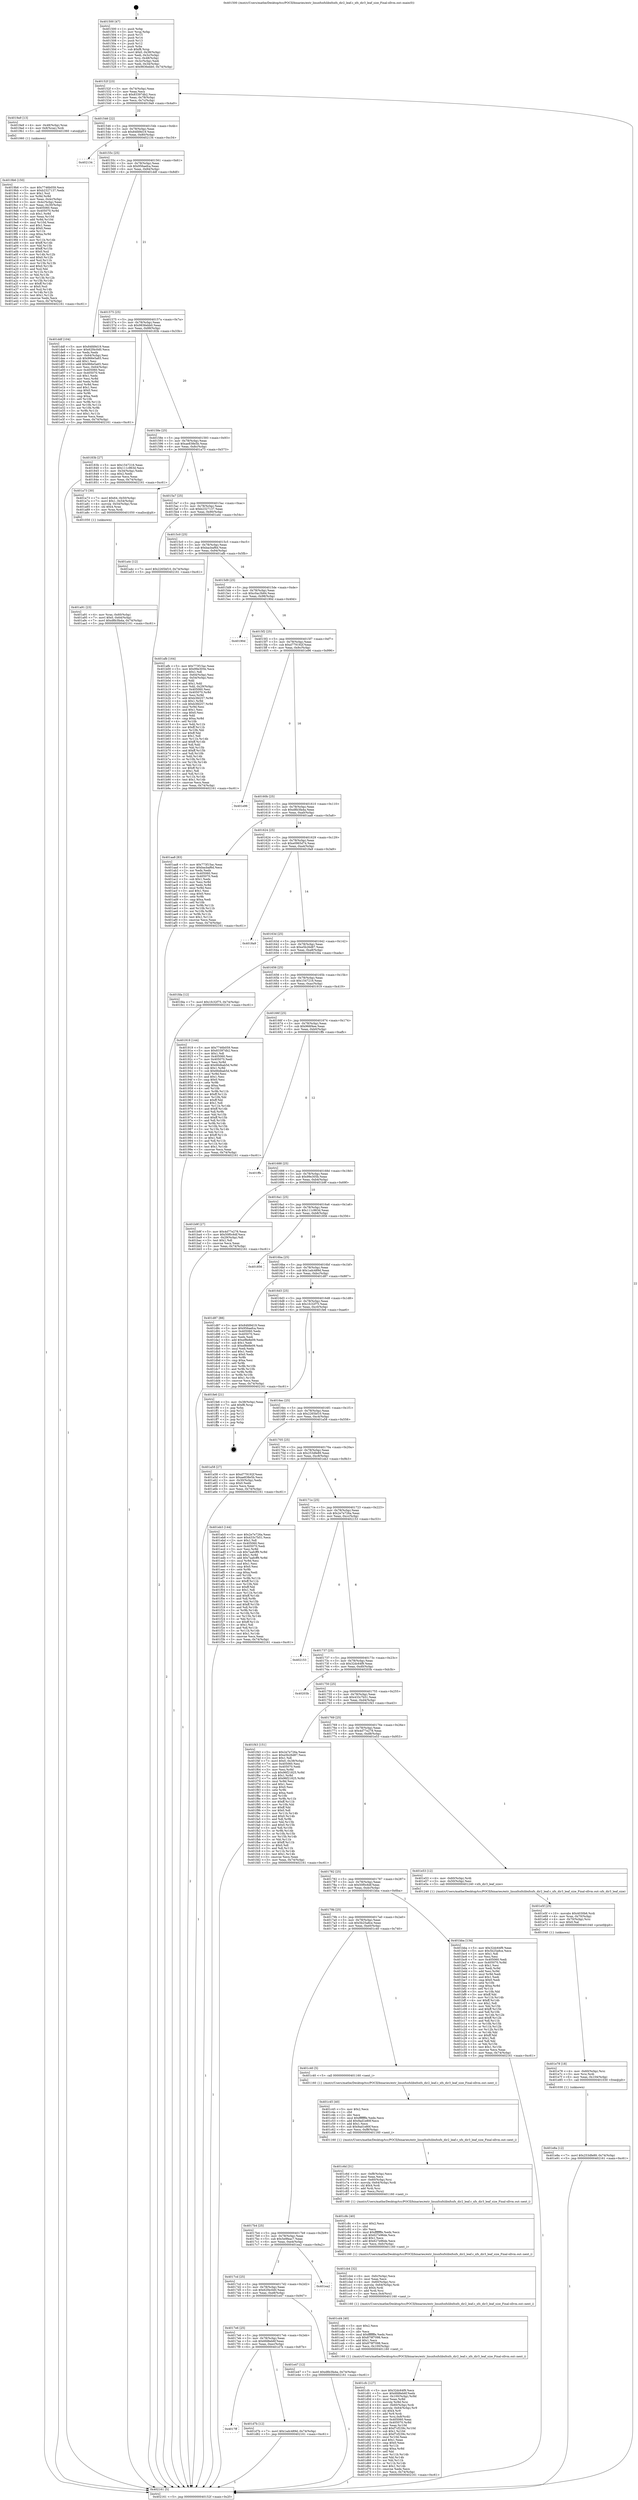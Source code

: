 digraph "0x401500" {
  label = "0x401500 (/mnt/c/Users/mathe/Desktop/tcc/POCII/binaries/extr_linuxfsxfslibxfsxfs_dir2_leaf.c_xfs_dir3_leaf_size_Final-ollvm.out::main(0))"
  labelloc = "t"
  node[shape=record]

  Entry [label="",width=0.3,height=0.3,shape=circle,fillcolor=black,style=filled]
  "0x40152f" [label="{
     0x40152f [23]\l
     | [instrs]\l
     &nbsp;&nbsp;0x40152f \<+3\>: mov -0x74(%rbp),%eax\l
     &nbsp;&nbsp;0x401532 \<+2\>: mov %eax,%ecx\l
     &nbsp;&nbsp;0x401534 \<+6\>: sub $0x83397db2,%ecx\l
     &nbsp;&nbsp;0x40153a \<+3\>: mov %eax,-0x78(%rbp)\l
     &nbsp;&nbsp;0x40153d \<+3\>: mov %ecx,-0x7c(%rbp)\l
     &nbsp;&nbsp;0x401540 \<+6\>: je 00000000004019a9 \<main+0x4a9\>\l
  }"]
  "0x4019a9" [label="{
     0x4019a9 [13]\l
     | [instrs]\l
     &nbsp;&nbsp;0x4019a9 \<+4\>: mov -0x48(%rbp),%rax\l
     &nbsp;&nbsp;0x4019ad \<+4\>: mov 0x8(%rax),%rdi\l
     &nbsp;&nbsp;0x4019b1 \<+5\>: call 0000000000401060 \<atoi@plt\>\l
     | [calls]\l
     &nbsp;&nbsp;0x401060 \{1\} (unknown)\l
  }"]
  "0x401546" [label="{
     0x401546 [22]\l
     | [instrs]\l
     &nbsp;&nbsp;0x401546 \<+5\>: jmp 000000000040154b \<main+0x4b\>\l
     &nbsp;&nbsp;0x40154b \<+3\>: mov -0x78(%rbp),%eax\l
     &nbsp;&nbsp;0x40154e \<+5\>: sub $0x84fd9d19,%eax\l
     &nbsp;&nbsp;0x401553 \<+3\>: mov %eax,-0x80(%rbp)\l
     &nbsp;&nbsp;0x401556 \<+6\>: je 0000000000402134 \<main+0xc34\>\l
  }"]
  Exit [label="",width=0.3,height=0.3,shape=circle,fillcolor=black,style=filled,peripheries=2]
  "0x402134" [label="{
     0x402134\l
  }", style=dashed]
  "0x40155c" [label="{
     0x40155c [25]\l
     | [instrs]\l
     &nbsp;&nbsp;0x40155c \<+5\>: jmp 0000000000401561 \<main+0x61\>\l
     &nbsp;&nbsp;0x401561 \<+3\>: mov -0x78(%rbp),%eax\l
     &nbsp;&nbsp;0x401564 \<+5\>: sub $0x956aefca,%eax\l
     &nbsp;&nbsp;0x401569 \<+6\>: mov %eax,-0x84(%rbp)\l
     &nbsp;&nbsp;0x40156f \<+6\>: je 0000000000401ddf \<main+0x8df\>\l
  }"]
  "0x401e8a" [label="{
     0x401e8a [12]\l
     | [instrs]\l
     &nbsp;&nbsp;0x401e8a \<+7\>: movl $0x253dfe89,-0x74(%rbp)\l
     &nbsp;&nbsp;0x401e91 \<+5\>: jmp 0000000000402161 \<main+0xc61\>\l
  }"]
  "0x401ddf" [label="{
     0x401ddf [104]\l
     | [instrs]\l
     &nbsp;&nbsp;0x401ddf \<+5\>: mov $0x84fd9d19,%eax\l
     &nbsp;&nbsp;0x401de4 \<+5\>: mov $0x62f4c0d0,%ecx\l
     &nbsp;&nbsp;0x401de9 \<+2\>: xor %edx,%edx\l
     &nbsp;&nbsp;0x401deb \<+3\>: mov -0x64(%rbp),%esi\l
     &nbsp;&nbsp;0x401dee \<+6\>: sub $0x966e5a65,%esi\l
     &nbsp;&nbsp;0x401df4 \<+3\>: add $0x1,%esi\l
     &nbsp;&nbsp;0x401df7 \<+6\>: add $0x966e5a65,%esi\l
     &nbsp;&nbsp;0x401dfd \<+3\>: mov %esi,-0x64(%rbp)\l
     &nbsp;&nbsp;0x401e00 \<+7\>: mov 0x405060,%esi\l
     &nbsp;&nbsp;0x401e07 \<+7\>: mov 0x405070,%edi\l
     &nbsp;&nbsp;0x401e0e \<+3\>: sub $0x1,%edx\l
     &nbsp;&nbsp;0x401e11 \<+3\>: mov %esi,%r8d\l
     &nbsp;&nbsp;0x401e14 \<+3\>: add %edx,%r8d\l
     &nbsp;&nbsp;0x401e17 \<+4\>: imul %r8d,%esi\l
     &nbsp;&nbsp;0x401e1b \<+3\>: and $0x1,%esi\l
     &nbsp;&nbsp;0x401e1e \<+3\>: cmp $0x0,%esi\l
     &nbsp;&nbsp;0x401e21 \<+4\>: sete %r9b\l
     &nbsp;&nbsp;0x401e25 \<+3\>: cmp $0xa,%edi\l
     &nbsp;&nbsp;0x401e28 \<+4\>: setl %r10b\l
     &nbsp;&nbsp;0x401e2c \<+3\>: mov %r9b,%r11b\l
     &nbsp;&nbsp;0x401e2f \<+3\>: and %r10b,%r11b\l
     &nbsp;&nbsp;0x401e32 \<+3\>: xor %r10b,%r9b\l
     &nbsp;&nbsp;0x401e35 \<+3\>: or %r9b,%r11b\l
     &nbsp;&nbsp;0x401e38 \<+4\>: test $0x1,%r11b\l
     &nbsp;&nbsp;0x401e3c \<+3\>: cmovne %ecx,%eax\l
     &nbsp;&nbsp;0x401e3f \<+3\>: mov %eax,-0x74(%rbp)\l
     &nbsp;&nbsp;0x401e42 \<+5\>: jmp 0000000000402161 \<main+0xc61\>\l
  }"]
  "0x401575" [label="{
     0x401575 [25]\l
     | [instrs]\l
     &nbsp;&nbsp;0x401575 \<+5\>: jmp 000000000040157a \<main+0x7a\>\l
     &nbsp;&nbsp;0x40157a \<+3\>: mov -0x78(%rbp),%eax\l
     &nbsp;&nbsp;0x40157d \<+5\>: sub $0x9836ebb0,%eax\l
     &nbsp;&nbsp;0x401582 \<+6\>: mov %eax,-0x88(%rbp)\l
     &nbsp;&nbsp;0x401588 \<+6\>: je 000000000040183b \<main+0x33b\>\l
  }"]
  "0x401e78" [label="{
     0x401e78 [18]\l
     | [instrs]\l
     &nbsp;&nbsp;0x401e78 \<+4\>: mov -0x60(%rbp),%rsi\l
     &nbsp;&nbsp;0x401e7c \<+3\>: mov %rsi,%rdi\l
     &nbsp;&nbsp;0x401e7f \<+6\>: mov %eax,-0x104(%rbp)\l
     &nbsp;&nbsp;0x401e85 \<+5\>: call 0000000000401030 \<free@plt\>\l
     | [calls]\l
     &nbsp;&nbsp;0x401030 \{1\} (unknown)\l
  }"]
  "0x40183b" [label="{
     0x40183b [27]\l
     | [instrs]\l
     &nbsp;&nbsp;0x40183b \<+5\>: mov $0x1547216,%eax\l
     &nbsp;&nbsp;0x401840 \<+5\>: mov $0x111c963d,%ecx\l
     &nbsp;&nbsp;0x401845 \<+3\>: mov -0x34(%rbp),%edx\l
     &nbsp;&nbsp;0x401848 \<+3\>: cmp $0x2,%edx\l
     &nbsp;&nbsp;0x40184b \<+3\>: cmovne %ecx,%eax\l
     &nbsp;&nbsp;0x40184e \<+3\>: mov %eax,-0x74(%rbp)\l
     &nbsp;&nbsp;0x401851 \<+5\>: jmp 0000000000402161 \<main+0xc61\>\l
  }"]
  "0x40158e" [label="{
     0x40158e [25]\l
     | [instrs]\l
     &nbsp;&nbsp;0x40158e \<+5\>: jmp 0000000000401593 \<main+0x93\>\l
     &nbsp;&nbsp;0x401593 \<+3\>: mov -0x78(%rbp),%eax\l
     &nbsp;&nbsp;0x401596 \<+5\>: sub $0xae838e5b,%eax\l
     &nbsp;&nbsp;0x40159b \<+6\>: mov %eax,-0x8c(%rbp)\l
     &nbsp;&nbsp;0x4015a1 \<+6\>: je 0000000000401a73 \<main+0x573\>\l
  }"]
  "0x402161" [label="{
     0x402161 [5]\l
     | [instrs]\l
     &nbsp;&nbsp;0x402161 \<+5\>: jmp 000000000040152f \<main+0x2f\>\l
  }"]
  "0x401500" [label="{
     0x401500 [47]\l
     | [instrs]\l
     &nbsp;&nbsp;0x401500 \<+1\>: push %rbp\l
     &nbsp;&nbsp;0x401501 \<+3\>: mov %rsp,%rbp\l
     &nbsp;&nbsp;0x401504 \<+2\>: push %r15\l
     &nbsp;&nbsp;0x401506 \<+2\>: push %r14\l
     &nbsp;&nbsp;0x401508 \<+2\>: push %r13\l
     &nbsp;&nbsp;0x40150a \<+2\>: push %r12\l
     &nbsp;&nbsp;0x40150c \<+1\>: push %rbx\l
     &nbsp;&nbsp;0x40150d \<+7\>: sub $0xf8,%rsp\l
     &nbsp;&nbsp;0x401514 \<+7\>: movl $0x0,-0x38(%rbp)\l
     &nbsp;&nbsp;0x40151b \<+3\>: mov %edi,-0x3c(%rbp)\l
     &nbsp;&nbsp;0x40151e \<+4\>: mov %rsi,-0x48(%rbp)\l
     &nbsp;&nbsp;0x401522 \<+3\>: mov -0x3c(%rbp),%edi\l
     &nbsp;&nbsp;0x401525 \<+3\>: mov %edi,-0x34(%rbp)\l
     &nbsp;&nbsp;0x401528 \<+7\>: movl $0x9836ebb0,-0x74(%rbp)\l
  }"]
  "0x401e5f" [label="{
     0x401e5f [25]\l
     | [instrs]\l
     &nbsp;&nbsp;0x401e5f \<+10\>: movabs $0x4030b6,%rdi\l
     &nbsp;&nbsp;0x401e69 \<+4\>: mov %rax,-0x70(%rbp)\l
     &nbsp;&nbsp;0x401e6d \<+4\>: mov -0x70(%rbp),%rsi\l
     &nbsp;&nbsp;0x401e71 \<+2\>: mov $0x0,%al\l
     &nbsp;&nbsp;0x401e73 \<+5\>: call 0000000000401040 \<printf@plt\>\l
     | [calls]\l
     &nbsp;&nbsp;0x401040 \{1\} (unknown)\l
  }"]
  "0x401a73" [label="{
     0x401a73 [30]\l
     | [instrs]\l
     &nbsp;&nbsp;0x401a73 \<+7\>: movl $0x64,-0x50(%rbp)\l
     &nbsp;&nbsp;0x401a7a \<+7\>: movl $0x1,-0x54(%rbp)\l
     &nbsp;&nbsp;0x401a81 \<+4\>: movslq -0x54(%rbp),%rax\l
     &nbsp;&nbsp;0x401a85 \<+4\>: shl $0x4,%rax\l
     &nbsp;&nbsp;0x401a89 \<+3\>: mov %rax,%rdi\l
     &nbsp;&nbsp;0x401a8c \<+5\>: call 0000000000401050 \<malloc@plt\>\l
     | [calls]\l
     &nbsp;&nbsp;0x401050 \{1\} (unknown)\l
  }"]
  "0x4015a7" [label="{
     0x4015a7 [25]\l
     | [instrs]\l
     &nbsp;&nbsp;0x4015a7 \<+5\>: jmp 00000000004015ac \<main+0xac\>\l
     &nbsp;&nbsp;0x4015ac \<+3\>: mov -0x78(%rbp),%eax\l
     &nbsp;&nbsp;0x4015af \<+5\>: sub $0xb2327137,%eax\l
     &nbsp;&nbsp;0x4015b4 \<+6\>: mov %eax,-0x90(%rbp)\l
     &nbsp;&nbsp;0x4015ba \<+6\>: je 0000000000401a4c \<main+0x54c\>\l
  }"]
  "0x4017ff" [label="{
     0x4017ff\l
  }", style=dashed]
  "0x401a4c" [label="{
     0x401a4c [12]\l
     | [instrs]\l
     &nbsp;&nbsp;0x401a4c \<+7\>: movl $0x2265bf10,-0x74(%rbp)\l
     &nbsp;&nbsp;0x401a53 \<+5\>: jmp 0000000000402161 \<main+0xc61\>\l
  }"]
  "0x4015c0" [label="{
     0x4015c0 [25]\l
     | [instrs]\l
     &nbsp;&nbsp;0x4015c0 \<+5\>: jmp 00000000004015c5 \<main+0xc5\>\l
     &nbsp;&nbsp;0x4015c5 \<+3\>: mov -0x78(%rbp),%eax\l
     &nbsp;&nbsp;0x4015c8 \<+5\>: sub $0xbacbaf6d,%eax\l
     &nbsp;&nbsp;0x4015cd \<+6\>: mov %eax,-0x94(%rbp)\l
     &nbsp;&nbsp;0x4015d3 \<+6\>: je 0000000000401afb \<main+0x5fb\>\l
  }"]
  "0x401d7b" [label="{
     0x401d7b [12]\l
     | [instrs]\l
     &nbsp;&nbsp;0x401d7b \<+7\>: movl $0x1adc489d,-0x74(%rbp)\l
     &nbsp;&nbsp;0x401d82 \<+5\>: jmp 0000000000402161 \<main+0xc61\>\l
  }"]
  "0x401afb" [label="{
     0x401afb [164]\l
     | [instrs]\l
     &nbsp;&nbsp;0x401afb \<+5\>: mov $0x773f15ac,%eax\l
     &nbsp;&nbsp;0x401b00 \<+5\>: mov $0x99e305b,%ecx\l
     &nbsp;&nbsp;0x401b05 \<+2\>: mov $0x1,%dl\l
     &nbsp;&nbsp;0x401b07 \<+3\>: mov -0x64(%rbp),%esi\l
     &nbsp;&nbsp;0x401b0a \<+3\>: cmp -0x54(%rbp),%esi\l
     &nbsp;&nbsp;0x401b0d \<+4\>: setl %dil\l
     &nbsp;&nbsp;0x401b11 \<+4\>: and $0x1,%dil\l
     &nbsp;&nbsp;0x401b15 \<+4\>: mov %dil,-0x29(%rbp)\l
     &nbsp;&nbsp;0x401b19 \<+7\>: mov 0x405060,%esi\l
     &nbsp;&nbsp;0x401b20 \<+8\>: mov 0x405070,%r8d\l
     &nbsp;&nbsp;0x401b28 \<+3\>: mov %esi,%r9d\l
     &nbsp;&nbsp;0x401b2b \<+7\>: add $0xb3fd257,%r9d\l
     &nbsp;&nbsp;0x401b32 \<+4\>: sub $0x1,%r9d\l
     &nbsp;&nbsp;0x401b36 \<+7\>: sub $0xb3fd257,%r9d\l
     &nbsp;&nbsp;0x401b3d \<+4\>: imul %r9d,%esi\l
     &nbsp;&nbsp;0x401b41 \<+3\>: and $0x1,%esi\l
     &nbsp;&nbsp;0x401b44 \<+3\>: cmp $0x0,%esi\l
     &nbsp;&nbsp;0x401b47 \<+4\>: sete %dil\l
     &nbsp;&nbsp;0x401b4b \<+4\>: cmp $0xa,%r8d\l
     &nbsp;&nbsp;0x401b4f \<+4\>: setl %r10b\l
     &nbsp;&nbsp;0x401b53 \<+3\>: mov %dil,%r11b\l
     &nbsp;&nbsp;0x401b56 \<+4\>: xor $0xff,%r11b\l
     &nbsp;&nbsp;0x401b5a \<+3\>: mov %r10b,%bl\l
     &nbsp;&nbsp;0x401b5d \<+3\>: xor $0xff,%bl\l
     &nbsp;&nbsp;0x401b60 \<+3\>: xor $0x1,%dl\l
     &nbsp;&nbsp;0x401b63 \<+3\>: mov %r11b,%r14b\l
     &nbsp;&nbsp;0x401b66 \<+4\>: and $0xff,%r14b\l
     &nbsp;&nbsp;0x401b6a \<+3\>: and %dl,%dil\l
     &nbsp;&nbsp;0x401b6d \<+3\>: mov %bl,%r15b\l
     &nbsp;&nbsp;0x401b70 \<+4\>: and $0xff,%r15b\l
     &nbsp;&nbsp;0x401b74 \<+3\>: and %dl,%r10b\l
     &nbsp;&nbsp;0x401b77 \<+3\>: or %dil,%r14b\l
     &nbsp;&nbsp;0x401b7a \<+3\>: or %r10b,%r15b\l
     &nbsp;&nbsp;0x401b7d \<+3\>: xor %r15b,%r14b\l
     &nbsp;&nbsp;0x401b80 \<+3\>: or %bl,%r11b\l
     &nbsp;&nbsp;0x401b83 \<+4\>: xor $0xff,%r11b\l
     &nbsp;&nbsp;0x401b87 \<+3\>: or $0x1,%dl\l
     &nbsp;&nbsp;0x401b8a \<+3\>: and %dl,%r11b\l
     &nbsp;&nbsp;0x401b8d \<+3\>: or %r11b,%r14b\l
     &nbsp;&nbsp;0x401b90 \<+4\>: test $0x1,%r14b\l
     &nbsp;&nbsp;0x401b94 \<+3\>: cmovne %ecx,%eax\l
     &nbsp;&nbsp;0x401b97 \<+3\>: mov %eax,-0x74(%rbp)\l
     &nbsp;&nbsp;0x401b9a \<+5\>: jmp 0000000000402161 \<main+0xc61\>\l
  }"]
  "0x4015d9" [label="{
     0x4015d9 [25]\l
     | [instrs]\l
     &nbsp;&nbsp;0x4015d9 \<+5\>: jmp 00000000004015de \<main+0xde\>\l
     &nbsp;&nbsp;0x4015de \<+3\>: mov -0x78(%rbp),%eax\l
     &nbsp;&nbsp;0x4015e1 \<+5\>: sub $0xc0ac3b84,%eax\l
     &nbsp;&nbsp;0x4015e6 \<+6\>: mov %eax,-0x98(%rbp)\l
     &nbsp;&nbsp;0x4015ec \<+6\>: je 000000000040190d \<main+0x40d\>\l
  }"]
  "0x4017e6" [label="{
     0x4017e6 [25]\l
     | [instrs]\l
     &nbsp;&nbsp;0x4017e6 \<+5\>: jmp 00000000004017eb \<main+0x2eb\>\l
     &nbsp;&nbsp;0x4017eb \<+3\>: mov -0x78(%rbp),%eax\l
     &nbsp;&nbsp;0x4017ee \<+5\>: sub $0x6fd8eb6f,%eax\l
     &nbsp;&nbsp;0x4017f3 \<+6\>: mov %eax,-0xec(%rbp)\l
     &nbsp;&nbsp;0x4017f9 \<+6\>: je 0000000000401d7b \<main+0x87b\>\l
  }"]
  "0x40190d" [label="{
     0x40190d\l
  }", style=dashed]
  "0x4015f2" [label="{
     0x4015f2 [25]\l
     | [instrs]\l
     &nbsp;&nbsp;0x4015f2 \<+5\>: jmp 00000000004015f7 \<main+0xf7\>\l
     &nbsp;&nbsp;0x4015f7 \<+3\>: mov -0x78(%rbp),%eax\l
     &nbsp;&nbsp;0x4015fa \<+5\>: sub $0xd779192f,%eax\l
     &nbsp;&nbsp;0x4015ff \<+6\>: mov %eax,-0x9c(%rbp)\l
     &nbsp;&nbsp;0x401605 \<+6\>: je 0000000000401e96 \<main+0x996\>\l
  }"]
  "0x401e47" [label="{
     0x401e47 [12]\l
     | [instrs]\l
     &nbsp;&nbsp;0x401e47 \<+7\>: movl $0xd8b3fa4a,-0x74(%rbp)\l
     &nbsp;&nbsp;0x401e4e \<+5\>: jmp 0000000000402161 \<main+0xc61\>\l
  }"]
  "0x401e96" [label="{
     0x401e96\l
  }", style=dashed]
  "0x40160b" [label="{
     0x40160b [25]\l
     | [instrs]\l
     &nbsp;&nbsp;0x40160b \<+5\>: jmp 0000000000401610 \<main+0x110\>\l
     &nbsp;&nbsp;0x401610 \<+3\>: mov -0x78(%rbp),%eax\l
     &nbsp;&nbsp;0x401613 \<+5\>: sub $0xd8b3fa4a,%eax\l
     &nbsp;&nbsp;0x401618 \<+6\>: mov %eax,-0xa0(%rbp)\l
     &nbsp;&nbsp;0x40161e \<+6\>: je 0000000000401aa8 \<main+0x5a8\>\l
  }"]
  "0x4017cd" [label="{
     0x4017cd [25]\l
     | [instrs]\l
     &nbsp;&nbsp;0x4017cd \<+5\>: jmp 00000000004017d2 \<main+0x2d2\>\l
     &nbsp;&nbsp;0x4017d2 \<+3\>: mov -0x78(%rbp),%eax\l
     &nbsp;&nbsp;0x4017d5 \<+5\>: sub $0x62f4c0d0,%eax\l
     &nbsp;&nbsp;0x4017da \<+6\>: mov %eax,-0xe8(%rbp)\l
     &nbsp;&nbsp;0x4017e0 \<+6\>: je 0000000000401e47 \<main+0x947\>\l
  }"]
  "0x401aa8" [label="{
     0x401aa8 [83]\l
     | [instrs]\l
     &nbsp;&nbsp;0x401aa8 \<+5\>: mov $0x773f15ac,%eax\l
     &nbsp;&nbsp;0x401aad \<+5\>: mov $0xbacbaf6d,%ecx\l
     &nbsp;&nbsp;0x401ab2 \<+2\>: xor %edx,%edx\l
     &nbsp;&nbsp;0x401ab4 \<+7\>: mov 0x405060,%esi\l
     &nbsp;&nbsp;0x401abb \<+7\>: mov 0x405070,%edi\l
     &nbsp;&nbsp;0x401ac2 \<+3\>: sub $0x1,%edx\l
     &nbsp;&nbsp;0x401ac5 \<+3\>: mov %esi,%r8d\l
     &nbsp;&nbsp;0x401ac8 \<+3\>: add %edx,%r8d\l
     &nbsp;&nbsp;0x401acb \<+4\>: imul %r8d,%esi\l
     &nbsp;&nbsp;0x401acf \<+3\>: and $0x1,%esi\l
     &nbsp;&nbsp;0x401ad2 \<+3\>: cmp $0x0,%esi\l
     &nbsp;&nbsp;0x401ad5 \<+4\>: sete %r9b\l
     &nbsp;&nbsp;0x401ad9 \<+3\>: cmp $0xa,%edi\l
     &nbsp;&nbsp;0x401adc \<+4\>: setl %r10b\l
     &nbsp;&nbsp;0x401ae0 \<+3\>: mov %r9b,%r11b\l
     &nbsp;&nbsp;0x401ae3 \<+3\>: and %r10b,%r11b\l
     &nbsp;&nbsp;0x401ae6 \<+3\>: xor %r10b,%r9b\l
     &nbsp;&nbsp;0x401ae9 \<+3\>: or %r9b,%r11b\l
     &nbsp;&nbsp;0x401aec \<+4\>: test $0x1,%r11b\l
     &nbsp;&nbsp;0x401af0 \<+3\>: cmovne %ecx,%eax\l
     &nbsp;&nbsp;0x401af3 \<+3\>: mov %eax,-0x74(%rbp)\l
     &nbsp;&nbsp;0x401af6 \<+5\>: jmp 0000000000402161 \<main+0xc61\>\l
  }"]
  "0x401624" [label="{
     0x401624 [25]\l
     | [instrs]\l
     &nbsp;&nbsp;0x401624 \<+5\>: jmp 0000000000401629 \<main+0x129\>\l
     &nbsp;&nbsp;0x401629 \<+3\>: mov -0x78(%rbp),%eax\l
     &nbsp;&nbsp;0x40162c \<+5\>: sub $0xe0965d74,%eax\l
     &nbsp;&nbsp;0x401631 \<+6\>: mov %eax,-0xa4(%rbp)\l
     &nbsp;&nbsp;0x401637 \<+6\>: je 00000000004018a9 \<main+0x3a9\>\l
  }"]
  "0x401ea2" [label="{
     0x401ea2\l
  }", style=dashed]
  "0x4018a9" [label="{
     0x4018a9\l
  }", style=dashed]
  "0x40163d" [label="{
     0x40163d [25]\l
     | [instrs]\l
     &nbsp;&nbsp;0x40163d \<+5\>: jmp 0000000000401642 \<main+0x142\>\l
     &nbsp;&nbsp;0x401642 \<+3\>: mov -0x78(%rbp),%eax\l
     &nbsp;&nbsp;0x401645 \<+5\>: sub $0xe5b26d87,%eax\l
     &nbsp;&nbsp;0x40164a \<+6\>: mov %eax,-0xa8(%rbp)\l
     &nbsp;&nbsp;0x401650 \<+6\>: je 0000000000401fda \<main+0xada\>\l
  }"]
  "0x401cfc" [label="{
     0x401cfc [127]\l
     | [instrs]\l
     &nbsp;&nbsp;0x401cfc \<+5\>: mov $0x32dc64f9,%ecx\l
     &nbsp;&nbsp;0x401d01 \<+5\>: mov $0x6fd8eb6f,%edx\l
     &nbsp;&nbsp;0x401d06 \<+7\>: mov -0x100(%rbp),%r8d\l
     &nbsp;&nbsp;0x401d0d \<+4\>: imul %eax,%r8d\l
     &nbsp;&nbsp;0x401d11 \<+3\>: movslq %r8d,%rsi\l
     &nbsp;&nbsp;0x401d14 \<+4\>: mov -0x60(%rbp),%rdi\l
     &nbsp;&nbsp;0x401d18 \<+4\>: movslq -0x64(%rbp),%r9\l
     &nbsp;&nbsp;0x401d1c \<+4\>: shl $0x4,%r9\l
     &nbsp;&nbsp;0x401d20 \<+3\>: add %r9,%rdi\l
     &nbsp;&nbsp;0x401d23 \<+4\>: mov %rsi,0x8(%rdi)\l
     &nbsp;&nbsp;0x401d27 \<+7\>: mov 0x405060,%eax\l
     &nbsp;&nbsp;0x401d2e \<+8\>: mov 0x405070,%r8d\l
     &nbsp;&nbsp;0x401d36 \<+3\>: mov %eax,%r10d\l
     &nbsp;&nbsp;0x401d39 \<+7\>: add $0xf7cf239c,%r10d\l
     &nbsp;&nbsp;0x401d40 \<+4\>: sub $0x1,%r10d\l
     &nbsp;&nbsp;0x401d44 \<+7\>: sub $0xf7cf239c,%r10d\l
     &nbsp;&nbsp;0x401d4b \<+4\>: imul %r10d,%eax\l
     &nbsp;&nbsp;0x401d4f \<+3\>: and $0x1,%eax\l
     &nbsp;&nbsp;0x401d52 \<+3\>: cmp $0x0,%eax\l
     &nbsp;&nbsp;0x401d55 \<+4\>: sete %r11b\l
     &nbsp;&nbsp;0x401d59 \<+4\>: cmp $0xa,%r8d\l
     &nbsp;&nbsp;0x401d5d \<+3\>: setl %bl\l
     &nbsp;&nbsp;0x401d60 \<+3\>: mov %r11b,%r14b\l
     &nbsp;&nbsp;0x401d63 \<+3\>: and %bl,%r14b\l
     &nbsp;&nbsp;0x401d66 \<+3\>: xor %bl,%r11b\l
     &nbsp;&nbsp;0x401d69 \<+3\>: or %r11b,%r14b\l
     &nbsp;&nbsp;0x401d6c \<+4\>: test $0x1,%r14b\l
     &nbsp;&nbsp;0x401d70 \<+3\>: cmovne %edx,%ecx\l
     &nbsp;&nbsp;0x401d73 \<+3\>: mov %ecx,-0x74(%rbp)\l
     &nbsp;&nbsp;0x401d76 \<+5\>: jmp 0000000000402161 \<main+0xc61\>\l
  }"]
  "0x401fda" [label="{
     0x401fda [12]\l
     | [instrs]\l
     &nbsp;&nbsp;0x401fda \<+7\>: movl $0x1fc32f75,-0x74(%rbp)\l
     &nbsp;&nbsp;0x401fe1 \<+5\>: jmp 0000000000402161 \<main+0xc61\>\l
  }"]
  "0x401656" [label="{
     0x401656 [25]\l
     | [instrs]\l
     &nbsp;&nbsp;0x401656 \<+5\>: jmp 000000000040165b \<main+0x15b\>\l
     &nbsp;&nbsp;0x40165b \<+3\>: mov -0x78(%rbp),%eax\l
     &nbsp;&nbsp;0x40165e \<+5\>: sub $0x1547216,%eax\l
     &nbsp;&nbsp;0x401663 \<+6\>: mov %eax,-0xac(%rbp)\l
     &nbsp;&nbsp;0x401669 \<+6\>: je 0000000000401919 \<main+0x419\>\l
  }"]
  "0x401cd4" [label="{
     0x401cd4 [40]\l
     | [instrs]\l
     &nbsp;&nbsp;0x401cd4 \<+5\>: mov $0x2,%ecx\l
     &nbsp;&nbsp;0x401cd9 \<+1\>: cltd\l
     &nbsp;&nbsp;0x401cda \<+2\>: idiv %ecx\l
     &nbsp;&nbsp;0x401cdc \<+6\>: imul $0xfffffffe,%edx,%ecx\l
     &nbsp;&nbsp;0x401ce2 \<+6\>: sub $0x879f7098,%ecx\l
     &nbsp;&nbsp;0x401ce8 \<+3\>: add $0x1,%ecx\l
     &nbsp;&nbsp;0x401ceb \<+6\>: add $0x879f7098,%ecx\l
     &nbsp;&nbsp;0x401cf1 \<+6\>: mov %ecx,-0x100(%rbp)\l
     &nbsp;&nbsp;0x401cf7 \<+5\>: call 0000000000401160 \<next_i\>\l
     | [calls]\l
     &nbsp;&nbsp;0x401160 \{1\} (/mnt/c/Users/mathe/Desktop/tcc/POCII/binaries/extr_linuxfsxfslibxfsxfs_dir2_leaf.c_xfs_dir3_leaf_size_Final-ollvm.out::next_i)\l
  }"]
  "0x401919" [label="{
     0x401919 [144]\l
     | [instrs]\l
     &nbsp;&nbsp;0x401919 \<+5\>: mov $0x7746b059,%eax\l
     &nbsp;&nbsp;0x40191e \<+5\>: mov $0x83397db2,%ecx\l
     &nbsp;&nbsp;0x401923 \<+2\>: mov $0x1,%dl\l
     &nbsp;&nbsp;0x401925 \<+7\>: mov 0x405060,%esi\l
     &nbsp;&nbsp;0x40192c \<+7\>: mov 0x405070,%edi\l
     &nbsp;&nbsp;0x401933 \<+3\>: mov %esi,%r8d\l
     &nbsp;&nbsp;0x401936 \<+7\>: add $0x66dbab5d,%r8d\l
     &nbsp;&nbsp;0x40193d \<+4\>: sub $0x1,%r8d\l
     &nbsp;&nbsp;0x401941 \<+7\>: sub $0x66dbab5d,%r8d\l
     &nbsp;&nbsp;0x401948 \<+4\>: imul %r8d,%esi\l
     &nbsp;&nbsp;0x40194c \<+3\>: and $0x1,%esi\l
     &nbsp;&nbsp;0x40194f \<+3\>: cmp $0x0,%esi\l
     &nbsp;&nbsp;0x401952 \<+4\>: sete %r9b\l
     &nbsp;&nbsp;0x401956 \<+3\>: cmp $0xa,%edi\l
     &nbsp;&nbsp;0x401959 \<+4\>: setl %r10b\l
     &nbsp;&nbsp;0x40195d \<+3\>: mov %r9b,%r11b\l
     &nbsp;&nbsp;0x401960 \<+4\>: xor $0xff,%r11b\l
     &nbsp;&nbsp;0x401964 \<+3\>: mov %r10b,%bl\l
     &nbsp;&nbsp;0x401967 \<+3\>: xor $0xff,%bl\l
     &nbsp;&nbsp;0x40196a \<+3\>: xor $0x1,%dl\l
     &nbsp;&nbsp;0x40196d \<+3\>: mov %r11b,%r14b\l
     &nbsp;&nbsp;0x401970 \<+4\>: and $0xff,%r14b\l
     &nbsp;&nbsp;0x401974 \<+3\>: and %dl,%r9b\l
     &nbsp;&nbsp;0x401977 \<+3\>: mov %bl,%r15b\l
     &nbsp;&nbsp;0x40197a \<+4\>: and $0xff,%r15b\l
     &nbsp;&nbsp;0x40197e \<+3\>: and %dl,%r10b\l
     &nbsp;&nbsp;0x401981 \<+3\>: or %r9b,%r14b\l
     &nbsp;&nbsp;0x401984 \<+3\>: or %r10b,%r15b\l
     &nbsp;&nbsp;0x401987 \<+3\>: xor %r15b,%r14b\l
     &nbsp;&nbsp;0x40198a \<+3\>: or %bl,%r11b\l
     &nbsp;&nbsp;0x40198d \<+4\>: xor $0xff,%r11b\l
     &nbsp;&nbsp;0x401991 \<+3\>: or $0x1,%dl\l
     &nbsp;&nbsp;0x401994 \<+3\>: and %dl,%r11b\l
     &nbsp;&nbsp;0x401997 \<+3\>: or %r11b,%r14b\l
     &nbsp;&nbsp;0x40199a \<+4\>: test $0x1,%r14b\l
     &nbsp;&nbsp;0x40199e \<+3\>: cmovne %ecx,%eax\l
     &nbsp;&nbsp;0x4019a1 \<+3\>: mov %eax,-0x74(%rbp)\l
     &nbsp;&nbsp;0x4019a4 \<+5\>: jmp 0000000000402161 \<main+0xc61\>\l
  }"]
  "0x40166f" [label="{
     0x40166f [25]\l
     | [instrs]\l
     &nbsp;&nbsp;0x40166f \<+5\>: jmp 0000000000401674 \<main+0x174\>\l
     &nbsp;&nbsp;0x401674 \<+3\>: mov -0x78(%rbp),%eax\l
     &nbsp;&nbsp;0x401677 \<+5\>: sub $0x966f4ee,%eax\l
     &nbsp;&nbsp;0x40167c \<+6\>: mov %eax,-0xb0(%rbp)\l
     &nbsp;&nbsp;0x401682 \<+6\>: je 0000000000401ffb \<main+0xafb\>\l
  }"]
  "0x4019b6" [label="{
     0x4019b6 [150]\l
     | [instrs]\l
     &nbsp;&nbsp;0x4019b6 \<+5\>: mov $0x7746b059,%ecx\l
     &nbsp;&nbsp;0x4019bb \<+5\>: mov $0xb2327137,%edx\l
     &nbsp;&nbsp;0x4019c0 \<+3\>: mov $0x1,%sil\l
     &nbsp;&nbsp;0x4019c3 \<+3\>: xor %r8d,%r8d\l
     &nbsp;&nbsp;0x4019c6 \<+3\>: mov %eax,-0x4c(%rbp)\l
     &nbsp;&nbsp;0x4019c9 \<+3\>: mov -0x4c(%rbp),%eax\l
     &nbsp;&nbsp;0x4019cc \<+3\>: mov %eax,-0x30(%rbp)\l
     &nbsp;&nbsp;0x4019cf \<+7\>: mov 0x405060,%eax\l
     &nbsp;&nbsp;0x4019d6 \<+8\>: mov 0x405070,%r9d\l
     &nbsp;&nbsp;0x4019de \<+4\>: sub $0x1,%r8d\l
     &nbsp;&nbsp;0x4019e2 \<+3\>: mov %eax,%r10d\l
     &nbsp;&nbsp;0x4019e5 \<+3\>: add %r8d,%r10d\l
     &nbsp;&nbsp;0x4019e8 \<+4\>: imul %r10d,%eax\l
     &nbsp;&nbsp;0x4019ec \<+3\>: and $0x1,%eax\l
     &nbsp;&nbsp;0x4019ef \<+3\>: cmp $0x0,%eax\l
     &nbsp;&nbsp;0x4019f2 \<+4\>: sete %r11b\l
     &nbsp;&nbsp;0x4019f6 \<+4\>: cmp $0xa,%r9d\l
     &nbsp;&nbsp;0x4019fa \<+3\>: setl %bl\l
     &nbsp;&nbsp;0x4019fd \<+3\>: mov %r11b,%r14b\l
     &nbsp;&nbsp;0x401a00 \<+4\>: xor $0xff,%r14b\l
     &nbsp;&nbsp;0x401a04 \<+3\>: mov %bl,%r15b\l
     &nbsp;&nbsp;0x401a07 \<+4\>: xor $0xff,%r15b\l
     &nbsp;&nbsp;0x401a0b \<+4\>: xor $0x0,%sil\l
     &nbsp;&nbsp;0x401a0f \<+3\>: mov %r14b,%r12b\l
     &nbsp;&nbsp;0x401a12 \<+4\>: and $0x0,%r12b\l
     &nbsp;&nbsp;0x401a16 \<+3\>: and %sil,%r11b\l
     &nbsp;&nbsp;0x401a19 \<+3\>: mov %r15b,%r13b\l
     &nbsp;&nbsp;0x401a1c \<+4\>: and $0x0,%r13b\l
     &nbsp;&nbsp;0x401a20 \<+3\>: and %sil,%bl\l
     &nbsp;&nbsp;0x401a23 \<+3\>: or %r11b,%r12b\l
     &nbsp;&nbsp;0x401a26 \<+3\>: or %bl,%r13b\l
     &nbsp;&nbsp;0x401a29 \<+3\>: xor %r13b,%r12b\l
     &nbsp;&nbsp;0x401a2c \<+3\>: or %r15b,%r14b\l
     &nbsp;&nbsp;0x401a2f \<+4\>: xor $0xff,%r14b\l
     &nbsp;&nbsp;0x401a33 \<+4\>: or $0x0,%sil\l
     &nbsp;&nbsp;0x401a37 \<+3\>: and %sil,%r14b\l
     &nbsp;&nbsp;0x401a3a \<+3\>: or %r14b,%r12b\l
     &nbsp;&nbsp;0x401a3d \<+4\>: test $0x1,%r12b\l
     &nbsp;&nbsp;0x401a41 \<+3\>: cmovne %edx,%ecx\l
     &nbsp;&nbsp;0x401a44 \<+3\>: mov %ecx,-0x74(%rbp)\l
     &nbsp;&nbsp;0x401a47 \<+5\>: jmp 0000000000402161 \<main+0xc61\>\l
  }"]
  "0x401cb4" [label="{
     0x401cb4 [32]\l
     | [instrs]\l
     &nbsp;&nbsp;0x401cb4 \<+6\>: mov -0xfc(%rbp),%ecx\l
     &nbsp;&nbsp;0x401cba \<+3\>: imul %eax,%ecx\l
     &nbsp;&nbsp;0x401cbd \<+4\>: mov -0x60(%rbp),%rsi\l
     &nbsp;&nbsp;0x401cc1 \<+4\>: movslq -0x64(%rbp),%rdi\l
     &nbsp;&nbsp;0x401cc5 \<+4\>: shl $0x4,%rdi\l
     &nbsp;&nbsp;0x401cc9 \<+3\>: add %rdi,%rsi\l
     &nbsp;&nbsp;0x401ccc \<+3\>: mov %ecx,0x4(%rsi)\l
     &nbsp;&nbsp;0x401ccf \<+5\>: call 0000000000401160 \<next_i\>\l
     | [calls]\l
     &nbsp;&nbsp;0x401160 \{1\} (/mnt/c/Users/mathe/Desktop/tcc/POCII/binaries/extr_linuxfsxfslibxfsxfs_dir2_leaf.c_xfs_dir3_leaf_size_Final-ollvm.out::next_i)\l
  }"]
  "0x401ffb" [label="{
     0x401ffb\l
  }", style=dashed]
  "0x401688" [label="{
     0x401688 [25]\l
     | [instrs]\l
     &nbsp;&nbsp;0x401688 \<+5\>: jmp 000000000040168d \<main+0x18d\>\l
     &nbsp;&nbsp;0x40168d \<+3\>: mov -0x78(%rbp),%eax\l
     &nbsp;&nbsp;0x401690 \<+5\>: sub $0x99e305b,%eax\l
     &nbsp;&nbsp;0x401695 \<+6\>: mov %eax,-0xb4(%rbp)\l
     &nbsp;&nbsp;0x40169b \<+6\>: je 0000000000401b9f \<main+0x69f\>\l
  }"]
  "0x401c8c" [label="{
     0x401c8c [40]\l
     | [instrs]\l
     &nbsp;&nbsp;0x401c8c \<+5\>: mov $0x2,%ecx\l
     &nbsp;&nbsp;0x401c91 \<+1\>: cltd\l
     &nbsp;&nbsp;0x401c92 \<+2\>: idiv %ecx\l
     &nbsp;&nbsp;0x401c94 \<+6\>: imul $0xfffffffe,%edx,%ecx\l
     &nbsp;&nbsp;0x401c9a \<+6\>: sub $0x627e96de,%ecx\l
     &nbsp;&nbsp;0x401ca0 \<+3\>: add $0x1,%ecx\l
     &nbsp;&nbsp;0x401ca3 \<+6\>: add $0x627e96de,%ecx\l
     &nbsp;&nbsp;0x401ca9 \<+6\>: mov %ecx,-0xfc(%rbp)\l
     &nbsp;&nbsp;0x401caf \<+5\>: call 0000000000401160 \<next_i\>\l
     | [calls]\l
     &nbsp;&nbsp;0x401160 \{1\} (/mnt/c/Users/mathe/Desktop/tcc/POCII/binaries/extr_linuxfsxfslibxfsxfs_dir2_leaf.c_xfs_dir3_leaf_size_Final-ollvm.out::next_i)\l
  }"]
  "0x401b9f" [label="{
     0x401b9f [27]\l
     | [instrs]\l
     &nbsp;&nbsp;0x401b9f \<+5\>: mov $0x4d77e278,%eax\l
     &nbsp;&nbsp;0x401ba4 \<+5\>: mov $0x50f0c6df,%ecx\l
     &nbsp;&nbsp;0x401ba9 \<+3\>: mov -0x29(%rbp),%dl\l
     &nbsp;&nbsp;0x401bac \<+3\>: test $0x1,%dl\l
     &nbsp;&nbsp;0x401baf \<+3\>: cmovne %ecx,%eax\l
     &nbsp;&nbsp;0x401bb2 \<+3\>: mov %eax,-0x74(%rbp)\l
     &nbsp;&nbsp;0x401bb5 \<+5\>: jmp 0000000000402161 \<main+0xc61\>\l
  }"]
  "0x4016a1" [label="{
     0x4016a1 [25]\l
     | [instrs]\l
     &nbsp;&nbsp;0x4016a1 \<+5\>: jmp 00000000004016a6 \<main+0x1a6\>\l
     &nbsp;&nbsp;0x4016a6 \<+3\>: mov -0x78(%rbp),%eax\l
     &nbsp;&nbsp;0x4016a9 \<+5\>: sub $0x111c963d,%eax\l
     &nbsp;&nbsp;0x4016ae \<+6\>: mov %eax,-0xb8(%rbp)\l
     &nbsp;&nbsp;0x4016b4 \<+6\>: je 0000000000401856 \<main+0x356\>\l
  }"]
  "0x401c6d" [label="{
     0x401c6d [31]\l
     | [instrs]\l
     &nbsp;&nbsp;0x401c6d \<+6\>: mov -0xf8(%rbp),%ecx\l
     &nbsp;&nbsp;0x401c73 \<+3\>: imul %eax,%ecx\l
     &nbsp;&nbsp;0x401c76 \<+4\>: mov -0x60(%rbp),%rsi\l
     &nbsp;&nbsp;0x401c7a \<+4\>: movslq -0x64(%rbp),%rdi\l
     &nbsp;&nbsp;0x401c7e \<+4\>: shl $0x4,%rdi\l
     &nbsp;&nbsp;0x401c82 \<+3\>: add %rdi,%rsi\l
     &nbsp;&nbsp;0x401c85 \<+2\>: mov %ecx,(%rsi)\l
     &nbsp;&nbsp;0x401c87 \<+5\>: call 0000000000401160 \<next_i\>\l
     | [calls]\l
     &nbsp;&nbsp;0x401160 \{1\} (/mnt/c/Users/mathe/Desktop/tcc/POCII/binaries/extr_linuxfsxfslibxfsxfs_dir2_leaf.c_xfs_dir3_leaf_size_Final-ollvm.out::next_i)\l
  }"]
  "0x401856" [label="{
     0x401856\l
  }", style=dashed]
  "0x4016ba" [label="{
     0x4016ba [25]\l
     | [instrs]\l
     &nbsp;&nbsp;0x4016ba \<+5\>: jmp 00000000004016bf \<main+0x1bf\>\l
     &nbsp;&nbsp;0x4016bf \<+3\>: mov -0x78(%rbp),%eax\l
     &nbsp;&nbsp;0x4016c2 \<+5\>: sub $0x1adc489d,%eax\l
     &nbsp;&nbsp;0x4016c7 \<+6\>: mov %eax,-0xbc(%rbp)\l
     &nbsp;&nbsp;0x4016cd \<+6\>: je 0000000000401d87 \<main+0x887\>\l
  }"]
  "0x401c45" [label="{
     0x401c45 [40]\l
     | [instrs]\l
     &nbsp;&nbsp;0x401c45 \<+5\>: mov $0x2,%ecx\l
     &nbsp;&nbsp;0x401c4a \<+1\>: cltd\l
     &nbsp;&nbsp;0x401c4b \<+2\>: idiv %ecx\l
     &nbsp;&nbsp;0x401c4d \<+6\>: imul $0xfffffffe,%edx,%ecx\l
     &nbsp;&nbsp;0x401c53 \<+6\>: add $0x9ad1e80f,%ecx\l
     &nbsp;&nbsp;0x401c59 \<+3\>: add $0x1,%ecx\l
     &nbsp;&nbsp;0x401c5c \<+6\>: sub $0x9ad1e80f,%ecx\l
     &nbsp;&nbsp;0x401c62 \<+6\>: mov %ecx,-0xf8(%rbp)\l
     &nbsp;&nbsp;0x401c68 \<+5\>: call 0000000000401160 \<next_i\>\l
     | [calls]\l
     &nbsp;&nbsp;0x401160 \{1\} (/mnt/c/Users/mathe/Desktop/tcc/POCII/binaries/extr_linuxfsxfslibxfsxfs_dir2_leaf.c_xfs_dir3_leaf_size_Final-ollvm.out::next_i)\l
  }"]
  "0x401d87" [label="{
     0x401d87 [88]\l
     | [instrs]\l
     &nbsp;&nbsp;0x401d87 \<+5\>: mov $0x84fd9d19,%eax\l
     &nbsp;&nbsp;0x401d8c \<+5\>: mov $0x956aefca,%ecx\l
     &nbsp;&nbsp;0x401d91 \<+7\>: mov 0x405060,%edx\l
     &nbsp;&nbsp;0x401d98 \<+7\>: mov 0x405070,%esi\l
     &nbsp;&nbsp;0x401d9f \<+2\>: mov %edx,%edi\l
     &nbsp;&nbsp;0x401da1 \<+6\>: add $0xef8e8e09,%edi\l
     &nbsp;&nbsp;0x401da7 \<+3\>: sub $0x1,%edi\l
     &nbsp;&nbsp;0x401daa \<+6\>: sub $0xef8e8e09,%edi\l
     &nbsp;&nbsp;0x401db0 \<+3\>: imul %edi,%edx\l
     &nbsp;&nbsp;0x401db3 \<+3\>: and $0x1,%edx\l
     &nbsp;&nbsp;0x401db6 \<+3\>: cmp $0x0,%edx\l
     &nbsp;&nbsp;0x401db9 \<+4\>: sete %r8b\l
     &nbsp;&nbsp;0x401dbd \<+3\>: cmp $0xa,%esi\l
     &nbsp;&nbsp;0x401dc0 \<+4\>: setl %r9b\l
     &nbsp;&nbsp;0x401dc4 \<+3\>: mov %r8b,%r10b\l
     &nbsp;&nbsp;0x401dc7 \<+3\>: and %r9b,%r10b\l
     &nbsp;&nbsp;0x401dca \<+3\>: xor %r9b,%r8b\l
     &nbsp;&nbsp;0x401dcd \<+3\>: or %r8b,%r10b\l
     &nbsp;&nbsp;0x401dd0 \<+4\>: test $0x1,%r10b\l
     &nbsp;&nbsp;0x401dd4 \<+3\>: cmovne %ecx,%eax\l
     &nbsp;&nbsp;0x401dd7 \<+3\>: mov %eax,-0x74(%rbp)\l
     &nbsp;&nbsp;0x401dda \<+5\>: jmp 0000000000402161 \<main+0xc61\>\l
  }"]
  "0x4016d3" [label="{
     0x4016d3 [25]\l
     | [instrs]\l
     &nbsp;&nbsp;0x4016d3 \<+5\>: jmp 00000000004016d8 \<main+0x1d8\>\l
     &nbsp;&nbsp;0x4016d8 \<+3\>: mov -0x78(%rbp),%eax\l
     &nbsp;&nbsp;0x4016db \<+5\>: sub $0x1fc32f75,%eax\l
     &nbsp;&nbsp;0x4016e0 \<+6\>: mov %eax,-0xc0(%rbp)\l
     &nbsp;&nbsp;0x4016e6 \<+6\>: je 0000000000401fe6 \<main+0xae6\>\l
  }"]
  "0x4017b4" [label="{
     0x4017b4 [25]\l
     | [instrs]\l
     &nbsp;&nbsp;0x4017b4 \<+5\>: jmp 00000000004017b9 \<main+0x2b9\>\l
     &nbsp;&nbsp;0x4017b9 \<+3\>: mov -0x78(%rbp),%eax\l
     &nbsp;&nbsp;0x4017bc \<+5\>: sub $0x5e9feac7,%eax\l
     &nbsp;&nbsp;0x4017c1 \<+6\>: mov %eax,-0xe4(%rbp)\l
     &nbsp;&nbsp;0x4017c7 \<+6\>: je 0000000000401ea2 \<main+0x9a2\>\l
  }"]
  "0x401fe6" [label="{
     0x401fe6 [21]\l
     | [instrs]\l
     &nbsp;&nbsp;0x401fe6 \<+3\>: mov -0x38(%rbp),%eax\l
     &nbsp;&nbsp;0x401fe9 \<+7\>: add $0xf8,%rsp\l
     &nbsp;&nbsp;0x401ff0 \<+1\>: pop %rbx\l
     &nbsp;&nbsp;0x401ff1 \<+2\>: pop %r12\l
     &nbsp;&nbsp;0x401ff3 \<+2\>: pop %r13\l
     &nbsp;&nbsp;0x401ff5 \<+2\>: pop %r14\l
     &nbsp;&nbsp;0x401ff7 \<+2\>: pop %r15\l
     &nbsp;&nbsp;0x401ff9 \<+1\>: pop %rbp\l
     &nbsp;&nbsp;0x401ffa \<+1\>: ret\l
  }"]
  "0x4016ec" [label="{
     0x4016ec [25]\l
     | [instrs]\l
     &nbsp;&nbsp;0x4016ec \<+5\>: jmp 00000000004016f1 \<main+0x1f1\>\l
     &nbsp;&nbsp;0x4016f1 \<+3\>: mov -0x78(%rbp),%eax\l
     &nbsp;&nbsp;0x4016f4 \<+5\>: sub $0x2265bf10,%eax\l
     &nbsp;&nbsp;0x4016f9 \<+6\>: mov %eax,-0xc4(%rbp)\l
     &nbsp;&nbsp;0x4016ff \<+6\>: je 0000000000401a58 \<main+0x558\>\l
  }"]
  "0x401c40" [label="{
     0x401c40 [5]\l
     | [instrs]\l
     &nbsp;&nbsp;0x401c40 \<+5\>: call 0000000000401160 \<next_i\>\l
     | [calls]\l
     &nbsp;&nbsp;0x401160 \{1\} (/mnt/c/Users/mathe/Desktop/tcc/POCII/binaries/extr_linuxfsxfslibxfsxfs_dir2_leaf.c_xfs_dir3_leaf_size_Final-ollvm.out::next_i)\l
  }"]
  "0x401a58" [label="{
     0x401a58 [27]\l
     | [instrs]\l
     &nbsp;&nbsp;0x401a58 \<+5\>: mov $0xd779192f,%eax\l
     &nbsp;&nbsp;0x401a5d \<+5\>: mov $0xae838e5b,%ecx\l
     &nbsp;&nbsp;0x401a62 \<+3\>: mov -0x30(%rbp),%edx\l
     &nbsp;&nbsp;0x401a65 \<+3\>: cmp $0x0,%edx\l
     &nbsp;&nbsp;0x401a68 \<+3\>: cmove %ecx,%eax\l
     &nbsp;&nbsp;0x401a6b \<+3\>: mov %eax,-0x74(%rbp)\l
     &nbsp;&nbsp;0x401a6e \<+5\>: jmp 0000000000402161 \<main+0xc61\>\l
  }"]
  "0x401705" [label="{
     0x401705 [25]\l
     | [instrs]\l
     &nbsp;&nbsp;0x401705 \<+5\>: jmp 000000000040170a \<main+0x20a\>\l
     &nbsp;&nbsp;0x40170a \<+3\>: mov -0x78(%rbp),%eax\l
     &nbsp;&nbsp;0x40170d \<+5\>: sub $0x253dfe89,%eax\l
     &nbsp;&nbsp;0x401712 \<+6\>: mov %eax,-0xc8(%rbp)\l
     &nbsp;&nbsp;0x401718 \<+6\>: je 0000000000401eb3 \<main+0x9b3\>\l
  }"]
  "0x401a91" [label="{
     0x401a91 [23]\l
     | [instrs]\l
     &nbsp;&nbsp;0x401a91 \<+4\>: mov %rax,-0x60(%rbp)\l
     &nbsp;&nbsp;0x401a95 \<+7\>: movl $0x0,-0x64(%rbp)\l
     &nbsp;&nbsp;0x401a9c \<+7\>: movl $0xd8b3fa4a,-0x74(%rbp)\l
     &nbsp;&nbsp;0x401aa3 \<+5\>: jmp 0000000000402161 \<main+0xc61\>\l
  }"]
  "0x40179b" [label="{
     0x40179b [25]\l
     | [instrs]\l
     &nbsp;&nbsp;0x40179b \<+5\>: jmp 00000000004017a0 \<main+0x2a0\>\l
     &nbsp;&nbsp;0x4017a0 \<+3\>: mov -0x78(%rbp),%eax\l
     &nbsp;&nbsp;0x4017a3 \<+5\>: sub $0x5b25a8ce,%eax\l
     &nbsp;&nbsp;0x4017a8 \<+6\>: mov %eax,-0xe0(%rbp)\l
     &nbsp;&nbsp;0x4017ae \<+6\>: je 0000000000401c40 \<main+0x740\>\l
  }"]
  "0x401eb3" [label="{
     0x401eb3 [144]\l
     | [instrs]\l
     &nbsp;&nbsp;0x401eb3 \<+5\>: mov $0x2e7e726a,%eax\l
     &nbsp;&nbsp;0x401eb8 \<+5\>: mov $0x433c7b51,%ecx\l
     &nbsp;&nbsp;0x401ebd \<+2\>: mov $0x1,%dl\l
     &nbsp;&nbsp;0x401ebf \<+7\>: mov 0x405060,%esi\l
     &nbsp;&nbsp;0x401ec6 \<+7\>: mov 0x405070,%edi\l
     &nbsp;&nbsp;0x401ecd \<+3\>: mov %esi,%r8d\l
     &nbsp;&nbsp;0x401ed0 \<+7\>: sub $0x7aafcff9,%r8d\l
     &nbsp;&nbsp;0x401ed7 \<+4\>: sub $0x1,%r8d\l
     &nbsp;&nbsp;0x401edb \<+7\>: add $0x7aafcff9,%r8d\l
     &nbsp;&nbsp;0x401ee2 \<+4\>: imul %r8d,%esi\l
     &nbsp;&nbsp;0x401ee6 \<+3\>: and $0x1,%esi\l
     &nbsp;&nbsp;0x401ee9 \<+3\>: cmp $0x0,%esi\l
     &nbsp;&nbsp;0x401eec \<+4\>: sete %r9b\l
     &nbsp;&nbsp;0x401ef0 \<+3\>: cmp $0xa,%edi\l
     &nbsp;&nbsp;0x401ef3 \<+4\>: setl %r10b\l
     &nbsp;&nbsp;0x401ef7 \<+3\>: mov %r9b,%r11b\l
     &nbsp;&nbsp;0x401efa \<+4\>: xor $0xff,%r11b\l
     &nbsp;&nbsp;0x401efe \<+3\>: mov %r10b,%bl\l
     &nbsp;&nbsp;0x401f01 \<+3\>: xor $0xff,%bl\l
     &nbsp;&nbsp;0x401f04 \<+3\>: xor $0x1,%dl\l
     &nbsp;&nbsp;0x401f07 \<+3\>: mov %r11b,%r14b\l
     &nbsp;&nbsp;0x401f0a \<+4\>: and $0xff,%r14b\l
     &nbsp;&nbsp;0x401f0e \<+3\>: and %dl,%r9b\l
     &nbsp;&nbsp;0x401f11 \<+3\>: mov %bl,%r15b\l
     &nbsp;&nbsp;0x401f14 \<+4\>: and $0xff,%r15b\l
     &nbsp;&nbsp;0x401f18 \<+3\>: and %dl,%r10b\l
     &nbsp;&nbsp;0x401f1b \<+3\>: or %r9b,%r14b\l
     &nbsp;&nbsp;0x401f1e \<+3\>: or %r10b,%r15b\l
     &nbsp;&nbsp;0x401f21 \<+3\>: xor %r15b,%r14b\l
     &nbsp;&nbsp;0x401f24 \<+3\>: or %bl,%r11b\l
     &nbsp;&nbsp;0x401f27 \<+4\>: xor $0xff,%r11b\l
     &nbsp;&nbsp;0x401f2b \<+3\>: or $0x1,%dl\l
     &nbsp;&nbsp;0x401f2e \<+3\>: and %dl,%r11b\l
     &nbsp;&nbsp;0x401f31 \<+3\>: or %r11b,%r14b\l
     &nbsp;&nbsp;0x401f34 \<+4\>: test $0x1,%r14b\l
     &nbsp;&nbsp;0x401f38 \<+3\>: cmovne %ecx,%eax\l
     &nbsp;&nbsp;0x401f3b \<+3\>: mov %eax,-0x74(%rbp)\l
     &nbsp;&nbsp;0x401f3e \<+5\>: jmp 0000000000402161 \<main+0xc61\>\l
  }"]
  "0x40171e" [label="{
     0x40171e [25]\l
     | [instrs]\l
     &nbsp;&nbsp;0x40171e \<+5\>: jmp 0000000000401723 \<main+0x223\>\l
     &nbsp;&nbsp;0x401723 \<+3\>: mov -0x78(%rbp),%eax\l
     &nbsp;&nbsp;0x401726 \<+5\>: sub $0x2e7e726a,%eax\l
     &nbsp;&nbsp;0x40172b \<+6\>: mov %eax,-0xcc(%rbp)\l
     &nbsp;&nbsp;0x401731 \<+6\>: je 0000000000402153 \<main+0xc53\>\l
  }"]
  "0x401bba" [label="{
     0x401bba [134]\l
     | [instrs]\l
     &nbsp;&nbsp;0x401bba \<+5\>: mov $0x32dc64f9,%eax\l
     &nbsp;&nbsp;0x401bbf \<+5\>: mov $0x5b25a8ce,%ecx\l
     &nbsp;&nbsp;0x401bc4 \<+2\>: mov $0x1,%dl\l
     &nbsp;&nbsp;0x401bc6 \<+2\>: xor %esi,%esi\l
     &nbsp;&nbsp;0x401bc8 \<+7\>: mov 0x405060,%edi\l
     &nbsp;&nbsp;0x401bcf \<+8\>: mov 0x405070,%r8d\l
     &nbsp;&nbsp;0x401bd7 \<+3\>: sub $0x1,%esi\l
     &nbsp;&nbsp;0x401bda \<+3\>: mov %edi,%r9d\l
     &nbsp;&nbsp;0x401bdd \<+3\>: add %esi,%r9d\l
     &nbsp;&nbsp;0x401be0 \<+4\>: imul %r9d,%edi\l
     &nbsp;&nbsp;0x401be4 \<+3\>: and $0x1,%edi\l
     &nbsp;&nbsp;0x401be7 \<+3\>: cmp $0x0,%edi\l
     &nbsp;&nbsp;0x401bea \<+4\>: sete %r10b\l
     &nbsp;&nbsp;0x401bee \<+4\>: cmp $0xa,%r8d\l
     &nbsp;&nbsp;0x401bf2 \<+4\>: setl %r11b\l
     &nbsp;&nbsp;0x401bf6 \<+3\>: mov %r10b,%bl\l
     &nbsp;&nbsp;0x401bf9 \<+3\>: xor $0xff,%bl\l
     &nbsp;&nbsp;0x401bfc \<+3\>: mov %r11b,%r14b\l
     &nbsp;&nbsp;0x401bff \<+4\>: xor $0xff,%r14b\l
     &nbsp;&nbsp;0x401c03 \<+3\>: xor $0x1,%dl\l
     &nbsp;&nbsp;0x401c06 \<+3\>: mov %bl,%r15b\l
     &nbsp;&nbsp;0x401c09 \<+4\>: and $0xff,%r15b\l
     &nbsp;&nbsp;0x401c0d \<+3\>: and %dl,%r10b\l
     &nbsp;&nbsp;0x401c10 \<+3\>: mov %r14b,%r12b\l
     &nbsp;&nbsp;0x401c13 \<+4\>: and $0xff,%r12b\l
     &nbsp;&nbsp;0x401c17 \<+3\>: and %dl,%r11b\l
     &nbsp;&nbsp;0x401c1a \<+3\>: or %r10b,%r15b\l
     &nbsp;&nbsp;0x401c1d \<+3\>: or %r11b,%r12b\l
     &nbsp;&nbsp;0x401c20 \<+3\>: xor %r12b,%r15b\l
     &nbsp;&nbsp;0x401c23 \<+3\>: or %r14b,%bl\l
     &nbsp;&nbsp;0x401c26 \<+3\>: xor $0xff,%bl\l
     &nbsp;&nbsp;0x401c29 \<+3\>: or $0x1,%dl\l
     &nbsp;&nbsp;0x401c2c \<+2\>: and %dl,%bl\l
     &nbsp;&nbsp;0x401c2e \<+3\>: or %bl,%r15b\l
     &nbsp;&nbsp;0x401c31 \<+4\>: test $0x1,%r15b\l
     &nbsp;&nbsp;0x401c35 \<+3\>: cmovne %ecx,%eax\l
     &nbsp;&nbsp;0x401c38 \<+3\>: mov %eax,-0x74(%rbp)\l
     &nbsp;&nbsp;0x401c3b \<+5\>: jmp 0000000000402161 \<main+0xc61\>\l
  }"]
  "0x402153" [label="{
     0x402153\l
  }", style=dashed]
  "0x401737" [label="{
     0x401737 [25]\l
     | [instrs]\l
     &nbsp;&nbsp;0x401737 \<+5\>: jmp 000000000040173c \<main+0x23c\>\l
     &nbsp;&nbsp;0x40173c \<+3\>: mov -0x78(%rbp),%eax\l
     &nbsp;&nbsp;0x40173f \<+5\>: sub $0x32dc64f9,%eax\l
     &nbsp;&nbsp;0x401744 \<+6\>: mov %eax,-0xd0(%rbp)\l
     &nbsp;&nbsp;0x40174a \<+6\>: je 000000000040203b \<main+0xb3b\>\l
  }"]
  "0x401782" [label="{
     0x401782 [25]\l
     | [instrs]\l
     &nbsp;&nbsp;0x401782 \<+5\>: jmp 0000000000401787 \<main+0x287\>\l
     &nbsp;&nbsp;0x401787 \<+3\>: mov -0x78(%rbp),%eax\l
     &nbsp;&nbsp;0x40178a \<+5\>: sub $0x50f0c6df,%eax\l
     &nbsp;&nbsp;0x40178f \<+6\>: mov %eax,-0xdc(%rbp)\l
     &nbsp;&nbsp;0x401795 \<+6\>: je 0000000000401bba \<main+0x6ba\>\l
  }"]
  "0x40203b" [label="{
     0x40203b\l
  }", style=dashed]
  "0x401750" [label="{
     0x401750 [25]\l
     | [instrs]\l
     &nbsp;&nbsp;0x401750 \<+5\>: jmp 0000000000401755 \<main+0x255\>\l
     &nbsp;&nbsp;0x401755 \<+3\>: mov -0x78(%rbp),%eax\l
     &nbsp;&nbsp;0x401758 \<+5\>: sub $0x433c7b51,%eax\l
     &nbsp;&nbsp;0x40175d \<+6\>: mov %eax,-0xd4(%rbp)\l
     &nbsp;&nbsp;0x401763 \<+6\>: je 0000000000401f43 \<main+0xa43\>\l
  }"]
  "0x401e53" [label="{
     0x401e53 [12]\l
     | [instrs]\l
     &nbsp;&nbsp;0x401e53 \<+4\>: mov -0x60(%rbp),%rdi\l
     &nbsp;&nbsp;0x401e57 \<+3\>: mov -0x50(%rbp),%esi\l
     &nbsp;&nbsp;0x401e5a \<+5\>: call 0000000000401240 \<xfs_dir3_leaf_size\>\l
     | [calls]\l
     &nbsp;&nbsp;0x401240 \{1\} (/mnt/c/Users/mathe/Desktop/tcc/POCII/binaries/extr_linuxfsxfslibxfsxfs_dir2_leaf.c_xfs_dir3_leaf_size_Final-ollvm.out::xfs_dir3_leaf_size)\l
  }"]
  "0x401f43" [label="{
     0x401f43 [151]\l
     | [instrs]\l
     &nbsp;&nbsp;0x401f43 \<+5\>: mov $0x2e7e726a,%eax\l
     &nbsp;&nbsp;0x401f48 \<+5\>: mov $0xe5b26d87,%ecx\l
     &nbsp;&nbsp;0x401f4d \<+2\>: mov $0x1,%dl\l
     &nbsp;&nbsp;0x401f4f \<+7\>: movl $0x0,-0x38(%rbp)\l
     &nbsp;&nbsp;0x401f56 \<+7\>: mov 0x405060,%esi\l
     &nbsp;&nbsp;0x401f5d \<+7\>: mov 0x405070,%edi\l
     &nbsp;&nbsp;0x401f64 \<+3\>: mov %esi,%r8d\l
     &nbsp;&nbsp;0x401f67 \<+7\>: sub $0x96f21825,%r8d\l
     &nbsp;&nbsp;0x401f6e \<+4\>: sub $0x1,%r8d\l
     &nbsp;&nbsp;0x401f72 \<+7\>: add $0x96f21825,%r8d\l
     &nbsp;&nbsp;0x401f79 \<+4\>: imul %r8d,%esi\l
     &nbsp;&nbsp;0x401f7d \<+3\>: and $0x1,%esi\l
     &nbsp;&nbsp;0x401f80 \<+3\>: cmp $0x0,%esi\l
     &nbsp;&nbsp;0x401f83 \<+4\>: sete %r9b\l
     &nbsp;&nbsp;0x401f87 \<+3\>: cmp $0xa,%edi\l
     &nbsp;&nbsp;0x401f8a \<+4\>: setl %r10b\l
     &nbsp;&nbsp;0x401f8e \<+3\>: mov %r9b,%r11b\l
     &nbsp;&nbsp;0x401f91 \<+4\>: xor $0xff,%r11b\l
     &nbsp;&nbsp;0x401f95 \<+3\>: mov %r10b,%bl\l
     &nbsp;&nbsp;0x401f98 \<+3\>: xor $0xff,%bl\l
     &nbsp;&nbsp;0x401f9b \<+3\>: xor $0x0,%dl\l
     &nbsp;&nbsp;0x401f9e \<+3\>: mov %r11b,%r14b\l
     &nbsp;&nbsp;0x401fa1 \<+4\>: and $0x0,%r14b\l
     &nbsp;&nbsp;0x401fa5 \<+3\>: and %dl,%r9b\l
     &nbsp;&nbsp;0x401fa8 \<+3\>: mov %bl,%r15b\l
     &nbsp;&nbsp;0x401fab \<+4\>: and $0x0,%r15b\l
     &nbsp;&nbsp;0x401faf \<+3\>: and %dl,%r10b\l
     &nbsp;&nbsp;0x401fb2 \<+3\>: or %r9b,%r14b\l
     &nbsp;&nbsp;0x401fb5 \<+3\>: or %r10b,%r15b\l
     &nbsp;&nbsp;0x401fb8 \<+3\>: xor %r15b,%r14b\l
     &nbsp;&nbsp;0x401fbb \<+3\>: or %bl,%r11b\l
     &nbsp;&nbsp;0x401fbe \<+4\>: xor $0xff,%r11b\l
     &nbsp;&nbsp;0x401fc2 \<+3\>: or $0x0,%dl\l
     &nbsp;&nbsp;0x401fc5 \<+3\>: and %dl,%r11b\l
     &nbsp;&nbsp;0x401fc8 \<+3\>: or %r11b,%r14b\l
     &nbsp;&nbsp;0x401fcb \<+4\>: test $0x1,%r14b\l
     &nbsp;&nbsp;0x401fcf \<+3\>: cmovne %ecx,%eax\l
     &nbsp;&nbsp;0x401fd2 \<+3\>: mov %eax,-0x74(%rbp)\l
     &nbsp;&nbsp;0x401fd5 \<+5\>: jmp 0000000000402161 \<main+0xc61\>\l
  }"]
  "0x401769" [label="{
     0x401769 [25]\l
     | [instrs]\l
     &nbsp;&nbsp;0x401769 \<+5\>: jmp 000000000040176e \<main+0x26e\>\l
     &nbsp;&nbsp;0x40176e \<+3\>: mov -0x78(%rbp),%eax\l
     &nbsp;&nbsp;0x401771 \<+5\>: sub $0x4d77e278,%eax\l
     &nbsp;&nbsp;0x401776 \<+6\>: mov %eax,-0xd8(%rbp)\l
     &nbsp;&nbsp;0x40177c \<+6\>: je 0000000000401e53 \<main+0x953\>\l
  }"]
  Entry -> "0x401500" [label=" 1"]
  "0x40152f" -> "0x4019a9" [label=" 1"]
  "0x40152f" -> "0x401546" [label=" 22"]
  "0x401fe6" -> Exit [label=" 1"]
  "0x401546" -> "0x402134" [label=" 0"]
  "0x401546" -> "0x40155c" [label=" 22"]
  "0x401fda" -> "0x402161" [label=" 1"]
  "0x40155c" -> "0x401ddf" [label=" 1"]
  "0x40155c" -> "0x401575" [label=" 21"]
  "0x401f43" -> "0x402161" [label=" 1"]
  "0x401575" -> "0x40183b" [label=" 1"]
  "0x401575" -> "0x40158e" [label=" 20"]
  "0x40183b" -> "0x402161" [label=" 1"]
  "0x401500" -> "0x40152f" [label=" 1"]
  "0x402161" -> "0x40152f" [label=" 22"]
  "0x401eb3" -> "0x402161" [label=" 1"]
  "0x40158e" -> "0x401a73" [label=" 1"]
  "0x40158e" -> "0x4015a7" [label=" 19"]
  "0x401e8a" -> "0x402161" [label=" 1"]
  "0x4015a7" -> "0x401a4c" [label=" 1"]
  "0x4015a7" -> "0x4015c0" [label=" 18"]
  "0x401e78" -> "0x401e8a" [label=" 1"]
  "0x4015c0" -> "0x401afb" [label=" 2"]
  "0x4015c0" -> "0x4015d9" [label=" 16"]
  "0x401e5f" -> "0x401e78" [label=" 1"]
  "0x4015d9" -> "0x40190d" [label=" 0"]
  "0x4015d9" -> "0x4015f2" [label=" 16"]
  "0x401e47" -> "0x402161" [label=" 1"]
  "0x4015f2" -> "0x401e96" [label=" 0"]
  "0x4015f2" -> "0x40160b" [label=" 16"]
  "0x401ddf" -> "0x402161" [label=" 1"]
  "0x40160b" -> "0x401aa8" [label=" 2"]
  "0x40160b" -> "0x401624" [label=" 14"]
  "0x401d7b" -> "0x402161" [label=" 1"]
  "0x401624" -> "0x4018a9" [label=" 0"]
  "0x401624" -> "0x40163d" [label=" 14"]
  "0x4017e6" -> "0x4017ff" [label=" 0"]
  "0x40163d" -> "0x401fda" [label=" 1"]
  "0x40163d" -> "0x401656" [label=" 13"]
  "0x401e53" -> "0x401e5f" [label=" 1"]
  "0x401656" -> "0x401919" [label=" 1"]
  "0x401656" -> "0x40166f" [label=" 12"]
  "0x401919" -> "0x402161" [label=" 1"]
  "0x4019a9" -> "0x4019b6" [label=" 1"]
  "0x4019b6" -> "0x402161" [label=" 1"]
  "0x401a4c" -> "0x402161" [label=" 1"]
  "0x4017cd" -> "0x4017e6" [label=" 1"]
  "0x40166f" -> "0x401ffb" [label=" 0"]
  "0x40166f" -> "0x401688" [label=" 12"]
  "0x4017cd" -> "0x401e47" [label=" 1"]
  "0x401688" -> "0x401b9f" [label=" 2"]
  "0x401688" -> "0x4016a1" [label=" 10"]
  "0x401d87" -> "0x402161" [label=" 1"]
  "0x4016a1" -> "0x401856" [label=" 0"]
  "0x4016a1" -> "0x4016ba" [label=" 10"]
  "0x4017b4" -> "0x4017cd" [label=" 2"]
  "0x4016ba" -> "0x401d87" [label=" 1"]
  "0x4016ba" -> "0x4016d3" [label=" 9"]
  "0x4017b4" -> "0x401ea2" [label=" 0"]
  "0x4016d3" -> "0x401fe6" [label=" 1"]
  "0x4016d3" -> "0x4016ec" [label=" 8"]
  "0x4017e6" -> "0x401d7b" [label=" 1"]
  "0x4016ec" -> "0x401a58" [label=" 1"]
  "0x4016ec" -> "0x401705" [label=" 7"]
  "0x401a58" -> "0x402161" [label=" 1"]
  "0x401a73" -> "0x401a91" [label=" 1"]
  "0x401a91" -> "0x402161" [label=" 1"]
  "0x401aa8" -> "0x402161" [label=" 2"]
  "0x401afb" -> "0x402161" [label=" 2"]
  "0x401b9f" -> "0x402161" [label=" 2"]
  "0x401cfc" -> "0x402161" [label=" 1"]
  "0x401705" -> "0x401eb3" [label=" 1"]
  "0x401705" -> "0x40171e" [label=" 6"]
  "0x401cb4" -> "0x401cd4" [label=" 1"]
  "0x40171e" -> "0x402153" [label=" 0"]
  "0x40171e" -> "0x401737" [label=" 6"]
  "0x401c8c" -> "0x401cb4" [label=" 1"]
  "0x401737" -> "0x40203b" [label=" 0"]
  "0x401737" -> "0x401750" [label=" 6"]
  "0x401c45" -> "0x401c6d" [label=" 1"]
  "0x401750" -> "0x401f43" [label=" 1"]
  "0x401750" -> "0x401769" [label=" 5"]
  "0x401c40" -> "0x401c45" [label=" 1"]
  "0x401769" -> "0x401e53" [label=" 1"]
  "0x401769" -> "0x401782" [label=" 4"]
  "0x401c6d" -> "0x401c8c" [label=" 1"]
  "0x401782" -> "0x401bba" [label=" 1"]
  "0x401782" -> "0x40179b" [label=" 3"]
  "0x401bba" -> "0x402161" [label=" 1"]
  "0x401cd4" -> "0x401cfc" [label=" 1"]
  "0x40179b" -> "0x401c40" [label=" 1"]
  "0x40179b" -> "0x4017b4" [label=" 2"]
}
